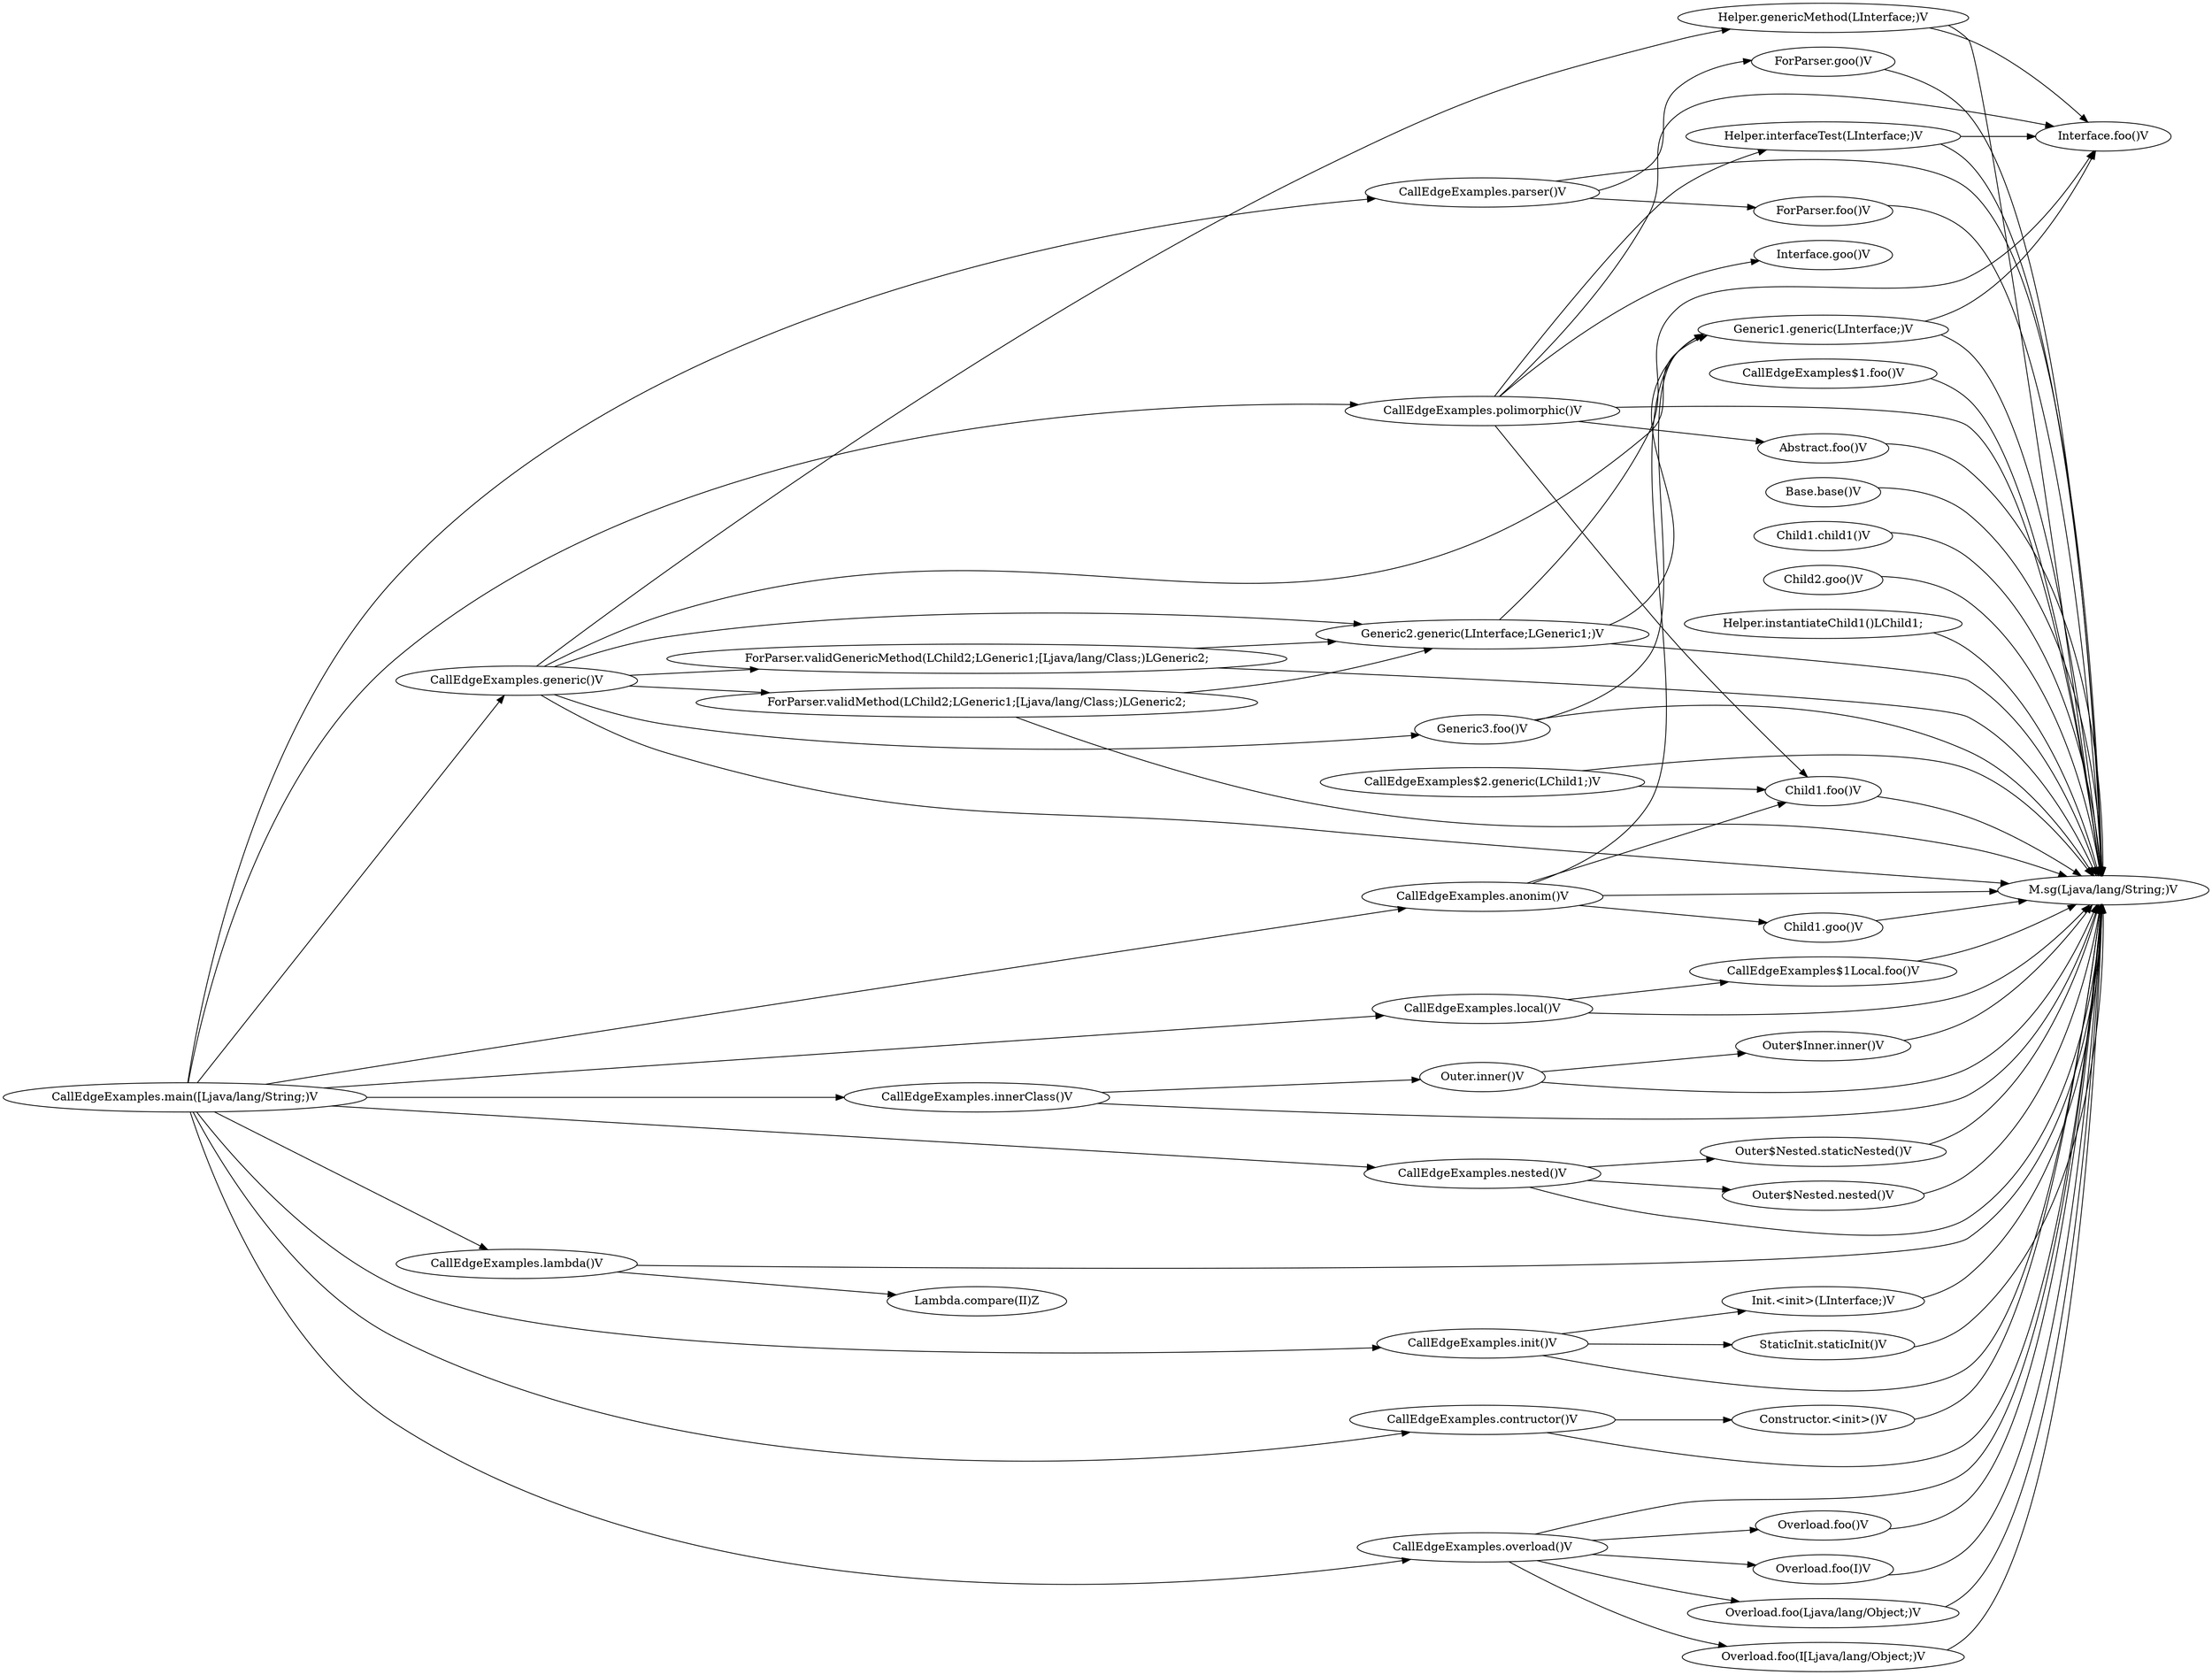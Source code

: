 digraph graphname {
rankdir="LR";
121 [label="M.sg(Ljava/lang/String;)V"]
134 [label="Interface.foo()V"]
135 [label="Interface.goo()V"]
138 [label="Base.base()V"]
147 [label="Abstract.foo()V"]
153 [label="Child1.goo()V"]
154 [label="Child1.foo()V"]
155 [label="Child1.child1()V"]
158 [label="Child2.goo()V"]
161 [label="Helper.interfaceTest(LInterface;)V"]
164 [label="Helper.genericMethod(LInterface;)V"]
169 [label="Helper.instantiateChild1()LChild1;"]
175 [label="Generic1.generic(LInterface;)V"]
182 [label="Generic2.generic(LInterface;LGeneric1;)V"]
203 [label="Generic3.foo()V"]
206 [label="Outer.inner()V"]
207 [label="Outer$Inner.inner()V"]
216 [label="Outer$Nested.staticNested()V"]
217 [label="Outer$Nested.nested()V"]
232 [label="Init.<init>(LInterface;)V"]
243 [label="StaticInit.staticInit()V"]
245 [label="Lambda.compare(II)Z"]
255 [label="Constructor.<init>()V"]
258 [label="Overload.foo()V"]
259 [label="Overload.foo(I)V"]
261 [label="Overload.foo(Ljava/lang/Object;)V"]
266 [label="Overload.foo(I[Ljava/lang/Object;)V"]
280 [label="ForParser.foo()V"]
281 [label="ForParser.goo()V"]
282 [label="ForParser.validMethod(LChild2;LGeneric1;[Ljava/lang/Class;)LGeneric2;"]
303 [label="ForParser.validGenericMethod(LChild2;LGeneric1;[Ljava/lang/Class;)LGeneric2;"]
317 [label="CallEdgeExamples.main([Ljava/lang/String;)V"]
323 [label="CallEdgeExamples.polimorphic()V"]
325 [label="CallEdgeExamples.innerClass()V"]
327 [label="CallEdgeExamples.anonim()V"]
329 [label="CallEdgeExamples.nested()V"]
331 [label="CallEdgeExamples.local()V"]
333 [label="CallEdgeExamples.generic()V"]
335 [label="CallEdgeExamples.init()V"]
337 [label="CallEdgeExamples.lambda()V"]
339 [label="CallEdgeExamples.contructor()V"]
341 [label="CallEdgeExamples.overload()V"]
343 [label="CallEdgeExamples.parser()V"]
356 [label="CallEdgeExamples$1.foo()V"]
361 [label="CallEdgeExamples$2.generic(LChild1;)V"]
370 [label="CallEdgeExamples$1Local.foo()V"]
138 -> 121
147 -> 121
153 -> 121
154 -> 121
155 -> 121
158 -> 121
161 -> 121
161 -> 134
164 -> 121
164 -> 134
169 -> 121
175 -> 121
175 -> 134
182 -> 121
182 -> 134
182 -> 175
203 -> 121
203 -> 175
206 -> 121
206 -> 207
207 -> 121
216 -> 121
217 -> 121
232 -> 121
243 -> 121
255 -> 121
258 -> 121
259 -> 121
261 -> 121
266 -> 121
280 -> 121
281 -> 121
282 -> 121
282 -> 182
303 -> 121
303 -> 182
317 -> 323
317 -> 325
317 -> 327
317 -> 329
317 -> 331
317 -> 333
317 -> 335
317 -> 337
317 -> 339
317 -> 341
317 -> 343
323 -> 121
323 -> 134
323 -> 135
323 -> 147
323 -> 154
323 -> 161
325 -> 121
325 -> 206
327 -> 121
327 -> 153
327 -> 154
327 -> 175
329 -> 121
329 -> 216
329 -> 217
331 -> 121
331 -> 370
333 -> 121
333 -> 164
333 -> 175
333 -> 182
333 -> 203
333 -> 282
333 -> 303
335 -> 121
335 -> 232
335 -> 243
337 -> 121
337 -> 245
339 -> 121
339 -> 255
341 -> 121
341 -> 258
341 -> 259
341 -> 261
341 -> 266
343 -> 121
343 -> 280
343 -> 281
356 -> 121
361 -> 121
361 -> 154
370 -> 121
}
